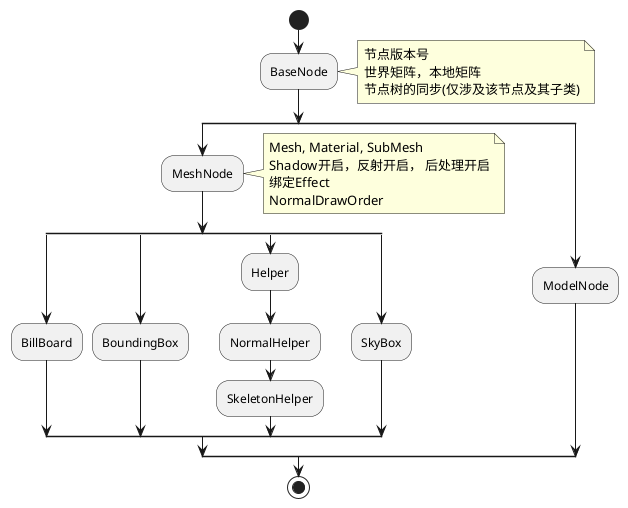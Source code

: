@startuml Node
start
:BaseNode;
note right
节点版本号
世界矩阵，本地矩阵
节点树的同步(仅涉及该节点及其子类)
endnote
split
:MeshNode;
note right
Mesh, Material, SubMesh
Shadow开启，反射开启， 后处理开启
绑定Effect
NormalDrawOrder
endnote
split
:BillBoard;
split again
:BoundingBox;
split again
:Helper;
:NormalHelper;
:SkeletonHelper;
split again
:SkyBox;
endsplit
split again
:ModelNode;
endsplit
stop
@enduml